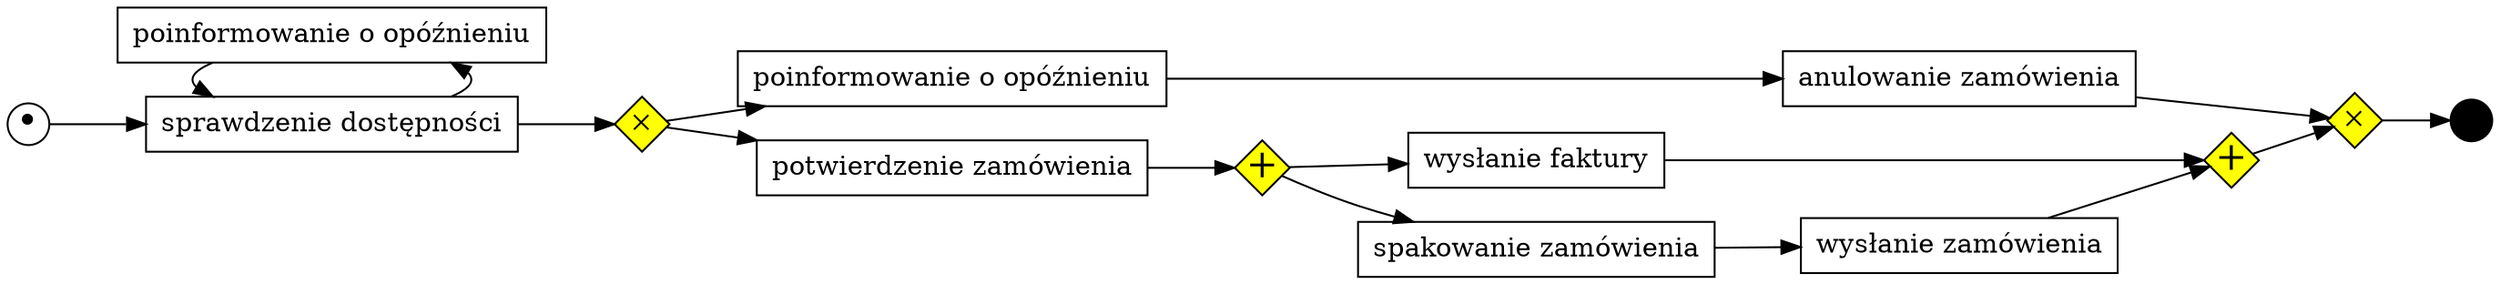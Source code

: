 digraph G {
  rankdir=LR;
  subgraph place {
    node [shape=circle,fixedsize=true,label="",height=.3,width=.3];
    in [label="&bull;", fontsize=20];
    out [style=filled,fillcolor=black];
  }
  subgraph xorgate {
    node [shape=diamond,fixedsize=true,width=.4,height=.4,label=<&#x2715;>,fontsize=12,style=filled,fillcolor=yellow]
    x1; x2;
  }
  subgraph andgate {
    node [shape=diamond,fixedsize=true,width=.4,height=.4 label=<&#43;>,fontsize=20,style=filled,fillcolor=yellow]
    a1; a2;
  }
  subgraph optgate {
    node [shape=diamond,fixedsize=true,width=.4,height=.4,label=<&#9711;>,fontsize=12,style=filled,fillcolor=yellow]
  }
  subgraph transitions {
    node [shape=rect,height=0.4,width=.4];
    a[label="sprawdzenie dostępności"]; 
    ba[label="poinformowanie o opóźnieniu"]; 
    bb[label="poinformowanie o opóźnieniu"]; 
    c[label="anulowanie zamówienia"]; 
    d[label="potwierdzenie zamówienia"]; 
    e[label="wysłanie faktury"]; 
    f[label="spakowanie zamówienia"]; 
    g[label="wysłanie zamówienia"];
  }
  subgraph skip {
    node [shape=rect,label="",height=0.4,width=.4,style=filled,fillcolor=black];
  }

  # align horizontally
  in->a->x1
  a->ba;
  ba->a;
  x1->bb->c->x2;
  x1->d->a1;
  a2->x2;
  a1->e->a2;
  a1->f->g->a2
  x2->out;
  # align vertically
  {rank=same; a;ba}
}